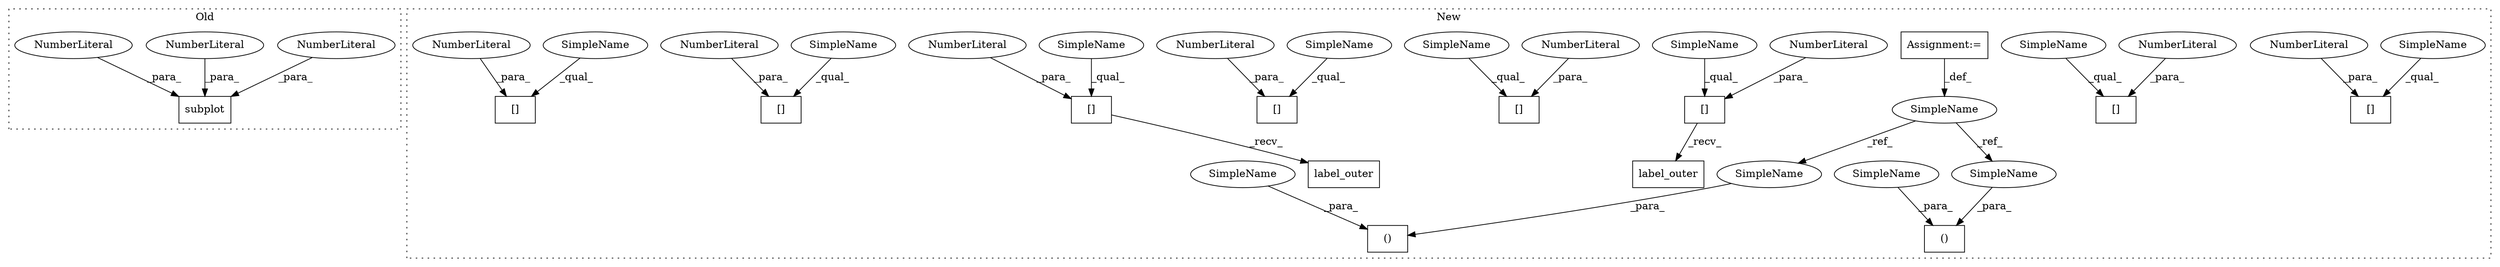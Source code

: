 digraph G {
subgraph cluster0 {
1 [label="subplot" a="32" s="1604,1617" l="8,1" shape="box"];
3 [label="NumberLiteral" a="34" s="1612" l="1" shape="ellipse"];
4 [label="NumberLiteral" a="34" s="1616" l="1" shape="ellipse"];
6 [label="NumberLiteral" a="34" s="1614" l="1" shape="ellipse"];
label = "Old";
style="dotted";
}
subgraph cluster1 {
2 [label="label_outer" a="32" s="1425" l="13" shape="box"];
5 [label="[]" a="2" s="1419,1423" l="3,1" shape="box"];
7 [label="NumberLiteral" a="34" s="1422" l="1" shape="ellipse"];
8 [label="[]" a="2" s="1540,1544" l="3,1" shape="box"];
9 [label="()" a="106" s="502" l="18" shape="box"];
10 [label="[]" a="2" s="2128,2132" l="3,1" shape="box"];
11 [label="NumberLiteral" a="34" s="1543" l="1" shape="ellipse"];
12 [label="[]" a="2" s="1953,1957" l="3,1" shape="box"];
13 [label="NumberLiteral" a="34" s="2131" l="1" shape="ellipse"];
14 [label="[]" a="2" s="1941,1945" l="3,1" shape="box"];
15 [label="NumberLiteral" a="34" s="1956" l="1" shape="ellipse"];
16 [label="[]" a="2" s="2023,2027" l="3,1" shape="box"];
17 [label="NumberLiteral" a="34" s="1944" l="1" shape="ellipse"];
18 [label="[]" a="2" s="2077,2081" l="3,1" shape="box"];
19 [label="NumberLiteral" a="34" s="2080" l="1" shape="ellipse"];
20 [label="NumberLiteral" a="34" s="2026" l="1" shape="ellipse"];
21 [label="Assignment:=" a="7" s="170" l="3" shape="box"];
22 [label="[]" a="2" s="1489,1493" l="3,1" shape="box"];
23 [label="NumberLiteral" a="34" s="1492" l="1" shape="ellipse"];
24 [label="label_outer" a="32" s="1959" l="13" shape="box"];
25 [label="()" a="106" s="776" l="18" shape="box"];
26 [label="SimpleName" a="42" s="170" l="3" shape="ellipse"];
27 [label="SimpleName" a="42" s="1489" l="2" shape="ellipse"];
28 [label="SimpleName" a="42" s="1540" l="2" shape="ellipse"];
29 [label="SimpleName" a="42" s="2128" l="2" shape="ellipse"];
30 [label="SimpleName" a="42" s="2023" l="2" shape="ellipse"];
31 [label="SimpleName" a="42" s="1941" l="2" shape="ellipse"];
32 [label="SimpleName" a="42" s="792" l="2" shape="ellipse"];
33 [label="SimpleName" a="42" s="1953" l="2" shape="ellipse"];
34 [label="SimpleName" a="42" s="1419" l="2" shape="ellipse"];
35 [label="SimpleName" a="42" s="518" l="2" shape="ellipse"];
36 [label="SimpleName" a="42" s="2077" l="2" shape="ellipse"];
37 [label="SimpleName" a="42" s="776" l="3" shape="ellipse"];
38 [label="SimpleName" a="42" s="502" l="3" shape="ellipse"];
label = "New";
style="dotted";
}
3 -> 1 [label="_para_"];
4 -> 1 [label="_para_"];
5 -> 2 [label="_recv_"];
6 -> 1 [label="_para_"];
7 -> 5 [label="_para_"];
11 -> 8 [label="_para_"];
12 -> 24 [label="_recv_"];
13 -> 10 [label="_para_"];
15 -> 12 [label="_para_"];
17 -> 14 [label="_para_"];
19 -> 18 [label="_para_"];
20 -> 16 [label="_para_"];
21 -> 26 [label="_def_"];
23 -> 22 [label="_para_"];
26 -> 37 [label="_ref_"];
26 -> 38 [label="_ref_"];
27 -> 22 [label="_qual_"];
28 -> 8 [label="_qual_"];
29 -> 10 [label="_qual_"];
30 -> 16 [label="_qual_"];
31 -> 14 [label="_qual_"];
32 -> 25 [label="_para_"];
33 -> 12 [label="_qual_"];
34 -> 5 [label="_qual_"];
35 -> 9 [label="_para_"];
36 -> 18 [label="_qual_"];
37 -> 25 [label="_para_"];
38 -> 9 [label="_para_"];
}